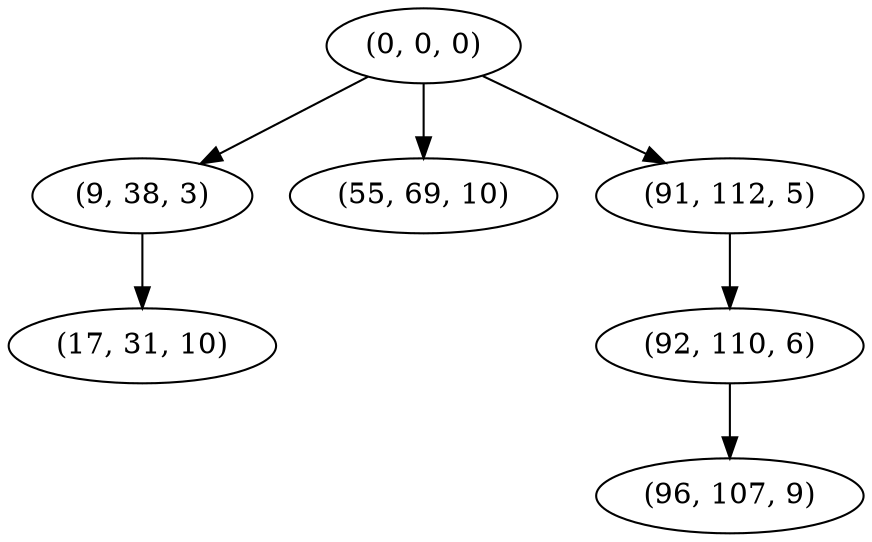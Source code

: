 digraph tree {
    "(0, 0, 0)";
    "(9, 38, 3)";
    "(17, 31, 10)";
    "(55, 69, 10)";
    "(91, 112, 5)";
    "(92, 110, 6)";
    "(96, 107, 9)";
    "(0, 0, 0)" -> "(9, 38, 3)";
    "(0, 0, 0)" -> "(55, 69, 10)";
    "(0, 0, 0)" -> "(91, 112, 5)";
    "(9, 38, 3)" -> "(17, 31, 10)";
    "(91, 112, 5)" -> "(92, 110, 6)";
    "(92, 110, 6)" -> "(96, 107, 9)";
}
